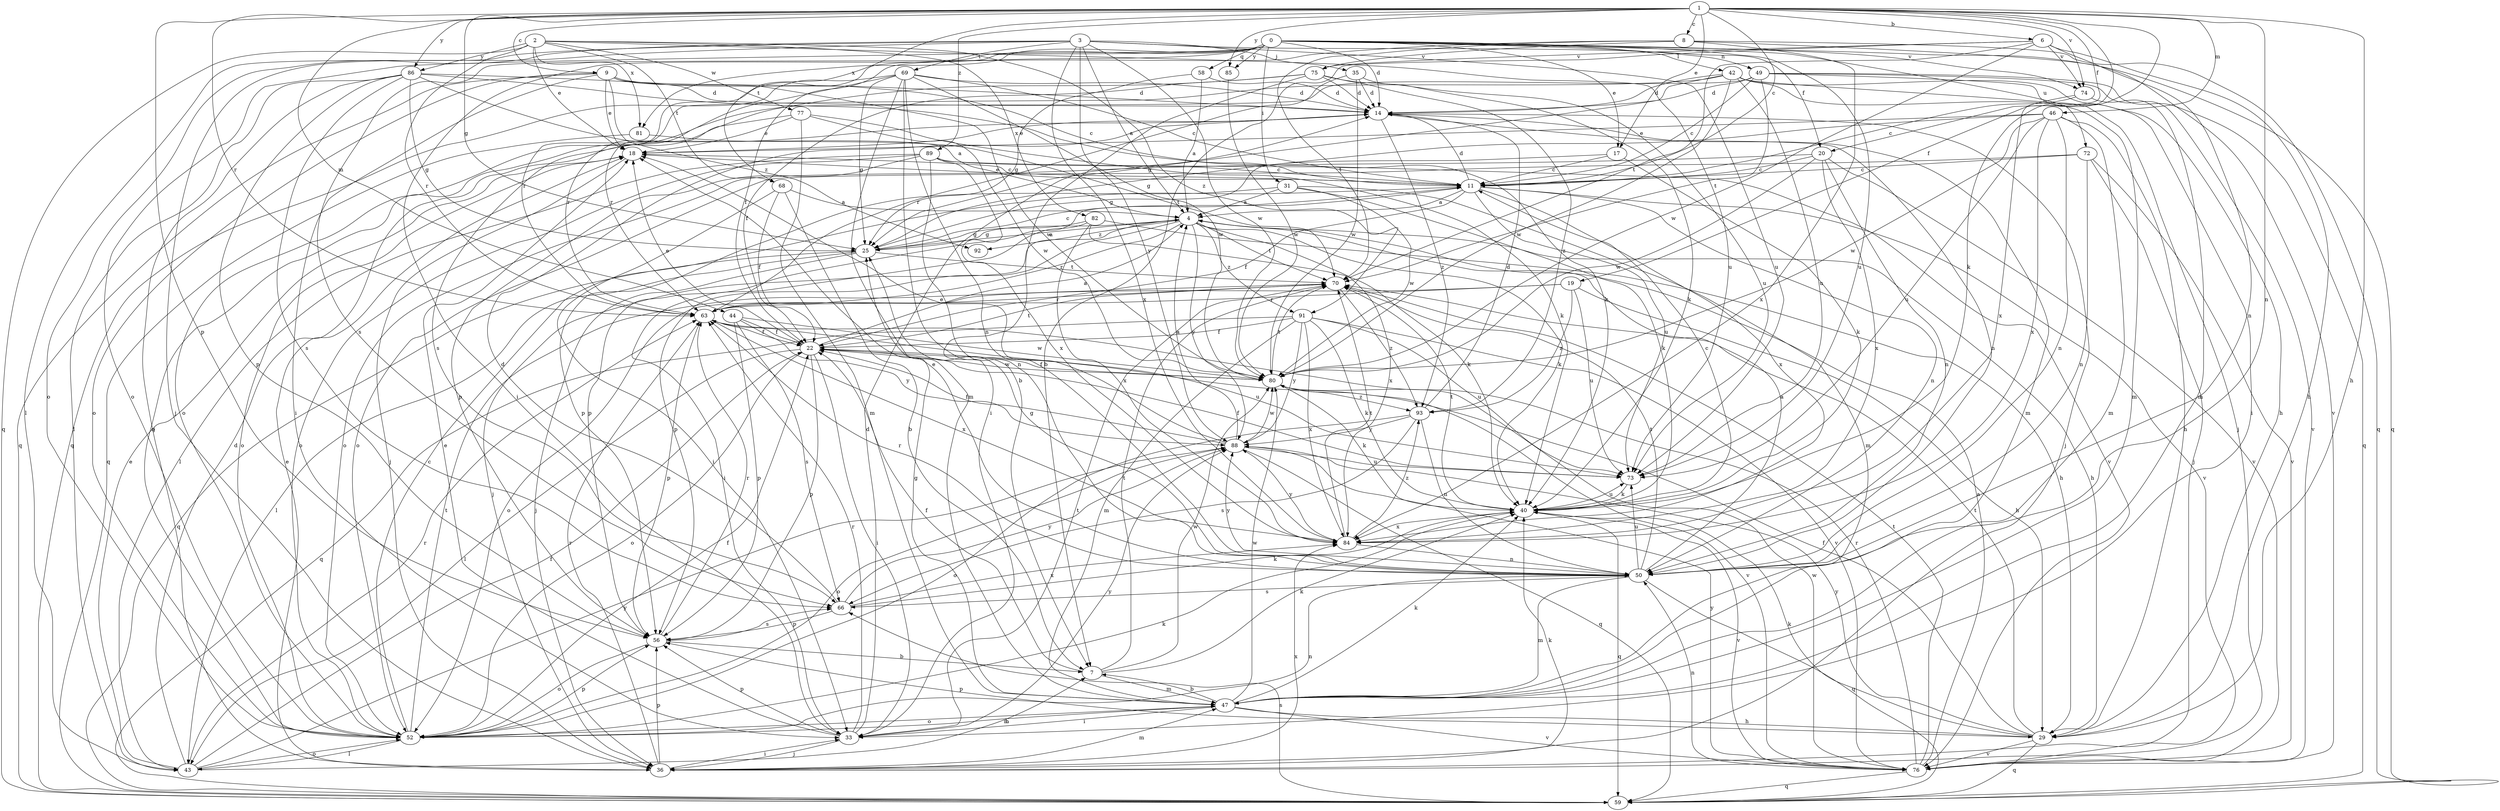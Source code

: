 strict digraph  {
0;
1;
2;
3;
4;
6;
7;
8;
9;
11;
14;
17;
18;
19;
20;
22;
25;
29;
31;
33;
35;
36;
40;
42;
43;
44;
46;
47;
49;
50;
52;
56;
58;
59;
63;
66;
68;
69;
70;
72;
73;
74;
75;
76;
77;
80;
81;
82;
84;
85;
86;
88;
89;
91;
92;
93;
0 -> 14  [label=d];
0 -> 17  [label=e];
0 -> 31  [label=i];
0 -> 33  [label=i];
0 -> 42  [label=l];
0 -> 49  [label=n];
0 -> 52  [label=o];
0 -> 58  [label=q];
0 -> 59  [label=q];
0 -> 63  [label=r];
0 -> 66  [label=s];
0 -> 72  [label=u];
0 -> 73  [label=u];
0 -> 74  [label=v];
0 -> 81  [label=x];
0 -> 85  [label=y];
1 -> 6  [label=b];
1 -> 8  [label=c];
1 -> 9  [label=c];
1 -> 11  [label=c];
1 -> 17  [label=e];
1 -> 19  [label=f];
1 -> 20  [label=f];
1 -> 25  [label=g];
1 -> 29  [label=h];
1 -> 40  [label=k];
1 -> 44  [label=m];
1 -> 46  [label=m];
1 -> 50  [label=n];
1 -> 56  [label=p];
1 -> 63  [label=r];
1 -> 68  [label=t];
1 -> 74  [label=v];
1 -> 85  [label=y];
1 -> 86  [label=y];
1 -> 89  [label=z];
2 -> 18  [label=e];
2 -> 59  [label=q];
2 -> 63  [label=r];
2 -> 68  [label=t];
2 -> 73  [label=u];
2 -> 77  [label=w];
2 -> 81  [label=x];
2 -> 82  [label=x];
2 -> 86  [label=y];
2 -> 91  [label=z];
3 -> 4  [label=a];
3 -> 20  [label=f];
3 -> 35  [label=j];
3 -> 36  [label=j];
3 -> 43  [label=l];
3 -> 52  [label=o];
3 -> 69  [label=t];
3 -> 73  [label=u];
3 -> 80  [label=w];
3 -> 84  [label=x];
3 -> 88  [label=y];
4 -> 25  [label=g];
4 -> 29  [label=h];
4 -> 36  [label=j];
4 -> 40  [label=k];
4 -> 56  [label=p];
4 -> 63  [label=r];
4 -> 70  [label=t];
4 -> 84  [label=x];
4 -> 88  [label=y];
4 -> 91  [label=z];
4 -> 92  [label=z];
6 -> 7  [label=b];
6 -> 29  [label=h];
6 -> 50  [label=n];
6 -> 70  [label=t];
6 -> 74  [label=v];
6 -> 75  [label=v];
6 -> 80  [label=w];
7 -> 22  [label=f];
7 -> 40  [label=k];
7 -> 47  [label=m];
7 -> 70  [label=t];
7 -> 80  [label=w];
8 -> 22  [label=f];
8 -> 59  [label=q];
8 -> 70  [label=t];
8 -> 75  [label=v];
8 -> 76  [label=v];
8 -> 84  [label=x];
9 -> 11  [label=c];
9 -> 14  [label=d];
9 -> 18  [label=e];
9 -> 33  [label=i];
9 -> 52  [label=o];
9 -> 59  [label=q];
9 -> 80  [label=w];
9 -> 92  [label=z];
11 -> 4  [label=a];
11 -> 14  [label=d];
11 -> 18  [label=e];
11 -> 22  [label=f];
11 -> 50  [label=n];
11 -> 56  [label=p];
11 -> 73  [label=u];
11 -> 76  [label=v];
11 -> 84  [label=x];
14 -> 18  [label=e];
14 -> 36  [label=j];
14 -> 47  [label=m];
14 -> 50  [label=n];
14 -> 93  [label=z];
17 -> 11  [label=c];
17 -> 25  [label=g];
17 -> 40  [label=k];
18 -> 11  [label=c];
18 -> 36  [label=j];
18 -> 52  [label=o];
19 -> 29  [label=h];
19 -> 52  [label=o];
19 -> 63  [label=r];
19 -> 73  [label=u];
19 -> 93  [label=z];
20 -> 11  [label=c];
20 -> 50  [label=n];
20 -> 52  [label=o];
20 -> 76  [label=v];
20 -> 80  [label=w];
20 -> 84  [label=x];
22 -> 4  [label=a];
22 -> 18  [label=e];
22 -> 33  [label=i];
22 -> 43  [label=l];
22 -> 52  [label=o];
22 -> 56  [label=p];
22 -> 70  [label=t];
22 -> 80  [label=w];
25 -> 4  [label=a];
25 -> 11  [label=c];
25 -> 36  [label=j];
25 -> 43  [label=l];
25 -> 59  [label=q];
25 -> 70  [label=t];
29 -> 22  [label=f];
29 -> 40  [label=k];
29 -> 56  [label=p];
29 -> 59  [label=q];
29 -> 70  [label=t];
29 -> 76  [label=v];
29 -> 88  [label=y];
31 -> 4  [label=a];
31 -> 40  [label=k];
31 -> 47  [label=m];
31 -> 56  [label=p];
31 -> 80  [label=w];
33 -> 14  [label=d];
33 -> 18  [label=e];
33 -> 36  [label=j];
33 -> 56  [label=p];
33 -> 63  [label=r];
33 -> 70  [label=t];
33 -> 88  [label=y];
35 -> 14  [label=d];
35 -> 40  [label=k];
35 -> 63  [label=r];
35 -> 80  [label=w];
36 -> 18  [label=e];
36 -> 33  [label=i];
36 -> 40  [label=k];
36 -> 47  [label=m];
36 -> 56  [label=p];
36 -> 63  [label=r];
36 -> 84  [label=x];
40 -> 11  [label=c];
40 -> 59  [label=q];
40 -> 70  [label=t];
40 -> 73  [label=u];
40 -> 76  [label=v];
40 -> 84  [label=x];
42 -> 14  [label=d];
42 -> 25  [label=g];
42 -> 29  [label=h];
42 -> 36  [label=j];
42 -> 47  [label=m];
42 -> 52  [label=o];
42 -> 73  [label=u];
42 -> 80  [label=w];
43 -> 7  [label=b];
43 -> 14  [label=d];
43 -> 18  [label=e];
43 -> 22  [label=f];
43 -> 52  [label=o];
43 -> 63  [label=r];
43 -> 88  [label=y];
44 -> 22  [label=f];
44 -> 56  [label=p];
44 -> 66  [label=s];
44 -> 80  [label=w];
44 -> 88  [label=y];
46 -> 18  [label=e];
46 -> 25  [label=g];
46 -> 29  [label=h];
46 -> 47  [label=m];
46 -> 50  [label=n];
46 -> 73  [label=u];
46 -> 80  [label=w];
46 -> 84  [label=x];
47 -> 7  [label=b];
47 -> 25  [label=g];
47 -> 29  [label=h];
47 -> 33  [label=i];
47 -> 40  [label=k];
47 -> 52  [label=o];
47 -> 76  [label=v];
47 -> 80  [label=w];
49 -> 11  [label=c];
49 -> 14  [label=d];
49 -> 33  [label=i];
49 -> 59  [label=q];
49 -> 66  [label=s];
49 -> 70  [label=t];
49 -> 76  [label=v];
50 -> 4  [label=a];
50 -> 18  [label=e];
50 -> 25  [label=g];
50 -> 47  [label=m];
50 -> 59  [label=q];
50 -> 63  [label=r];
50 -> 66  [label=s];
50 -> 70  [label=t];
50 -> 73  [label=u];
50 -> 88  [label=y];
52 -> 11  [label=c];
52 -> 22  [label=f];
52 -> 40  [label=k];
52 -> 43  [label=l];
52 -> 47  [label=m];
52 -> 50  [label=n];
52 -> 56  [label=p];
52 -> 70  [label=t];
56 -> 7  [label=b];
56 -> 52  [label=o];
56 -> 63  [label=r];
56 -> 66  [label=s];
58 -> 4  [label=a];
58 -> 14  [label=d];
58 -> 25  [label=g];
59 -> 66  [label=s];
63 -> 22  [label=f];
63 -> 56  [label=p];
63 -> 73  [label=u];
63 -> 84  [label=x];
66 -> 14  [label=d];
66 -> 40  [label=k];
66 -> 56  [label=p];
66 -> 84  [label=x];
66 -> 88  [label=y];
68 -> 4  [label=a];
68 -> 7  [label=b];
68 -> 22  [label=f];
68 -> 33  [label=i];
69 -> 7  [label=b];
69 -> 11  [label=c];
69 -> 14  [label=d];
69 -> 25  [label=g];
69 -> 47  [label=m];
69 -> 50  [label=n];
69 -> 59  [label=q];
69 -> 63  [label=r];
69 -> 80  [label=w];
70 -> 63  [label=r];
70 -> 93  [label=z];
72 -> 11  [label=c];
72 -> 36  [label=j];
72 -> 50  [label=n];
72 -> 52  [label=o];
72 -> 76  [label=v];
73 -> 22  [label=f];
73 -> 40  [label=k];
74 -> 11  [label=c];
74 -> 47  [label=m];
74 -> 84  [label=x];
75 -> 14  [label=d];
75 -> 22  [label=f];
75 -> 33  [label=i];
75 -> 63  [label=r];
75 -> 73  [label=u];
75 -> 93  [label=z];
76 -> 4  [label=a];
76 -> 50  [label=n];
76 -> 59  [label=q];
76 -> 63  [label=r];
76 -> 70  [label=t];
76 -> 80  [label=w];
76 -> 88  [label=y];
77 -> 18  [label=e];
77 -> 40  [label=k];
77 -> 47  [label=m];
77 -> 52  [label=o];
77 -> 80  [label=w];
80 -> 22  [label=f];
80 -> 40  [label=k];
80 -> 70  [label=t];
80 -> 76  [label=v];
80 -> 93  [label=z];
81 -> 59  [label=q];
81 -> 70  [label=t];
82 -> 25  [label=g];
82 -> 29  [label=h];
82 -> 33  [label=i];
82 -> 40  [label=k];
82 -> 84  [label=x];
84 -> 50  [label=n];
84 -> 70  [label=t];
84 -> 88  [label=y];
84 -> 93  [label=z];
85 -> 80  [label=w];
86 -> 4  [label=a];
86 -> 14  [label=d];
86 -> 25  [label=g];
86 -> 36  [label=j];
86 -> 40  [label=k];
86 -> 43  [label=l];
86 -> 56  [label=p];
86 -> 66  [label=s];
88 -> 4  [label=a];
88 -> 18  [label=e];
88 -> 22  [label=f];
88 -> 52  [label=o];
88 -> 59  [label=q];
88 -> 73  [label=u];
88 -> 80  [label=w];
89 -> 11  [label=c];
89 -> 43  [label=l];
89 -> 50  [label=n];
89 -> 52  [label=o];
89 -> 56  [label=p];
89 -> 76  [label=v];
89 -> 84  [label=x];
91 -> 22  [label=f];
91 -> 40  [label=k];
91 -> 47  [label=m];
91 -> 59  [label=q];
91 -> 73  [label=u];
91 -> 76  [label=v];
91 -> 84  [label=x];
91 -> 88  [label=y];
93 -> 14  [label=d];
93 -> 50  [label=n];
93 -> 52  [label=o];
93 -> 66  [label=s];
93 -> 88  [label=y];
}
